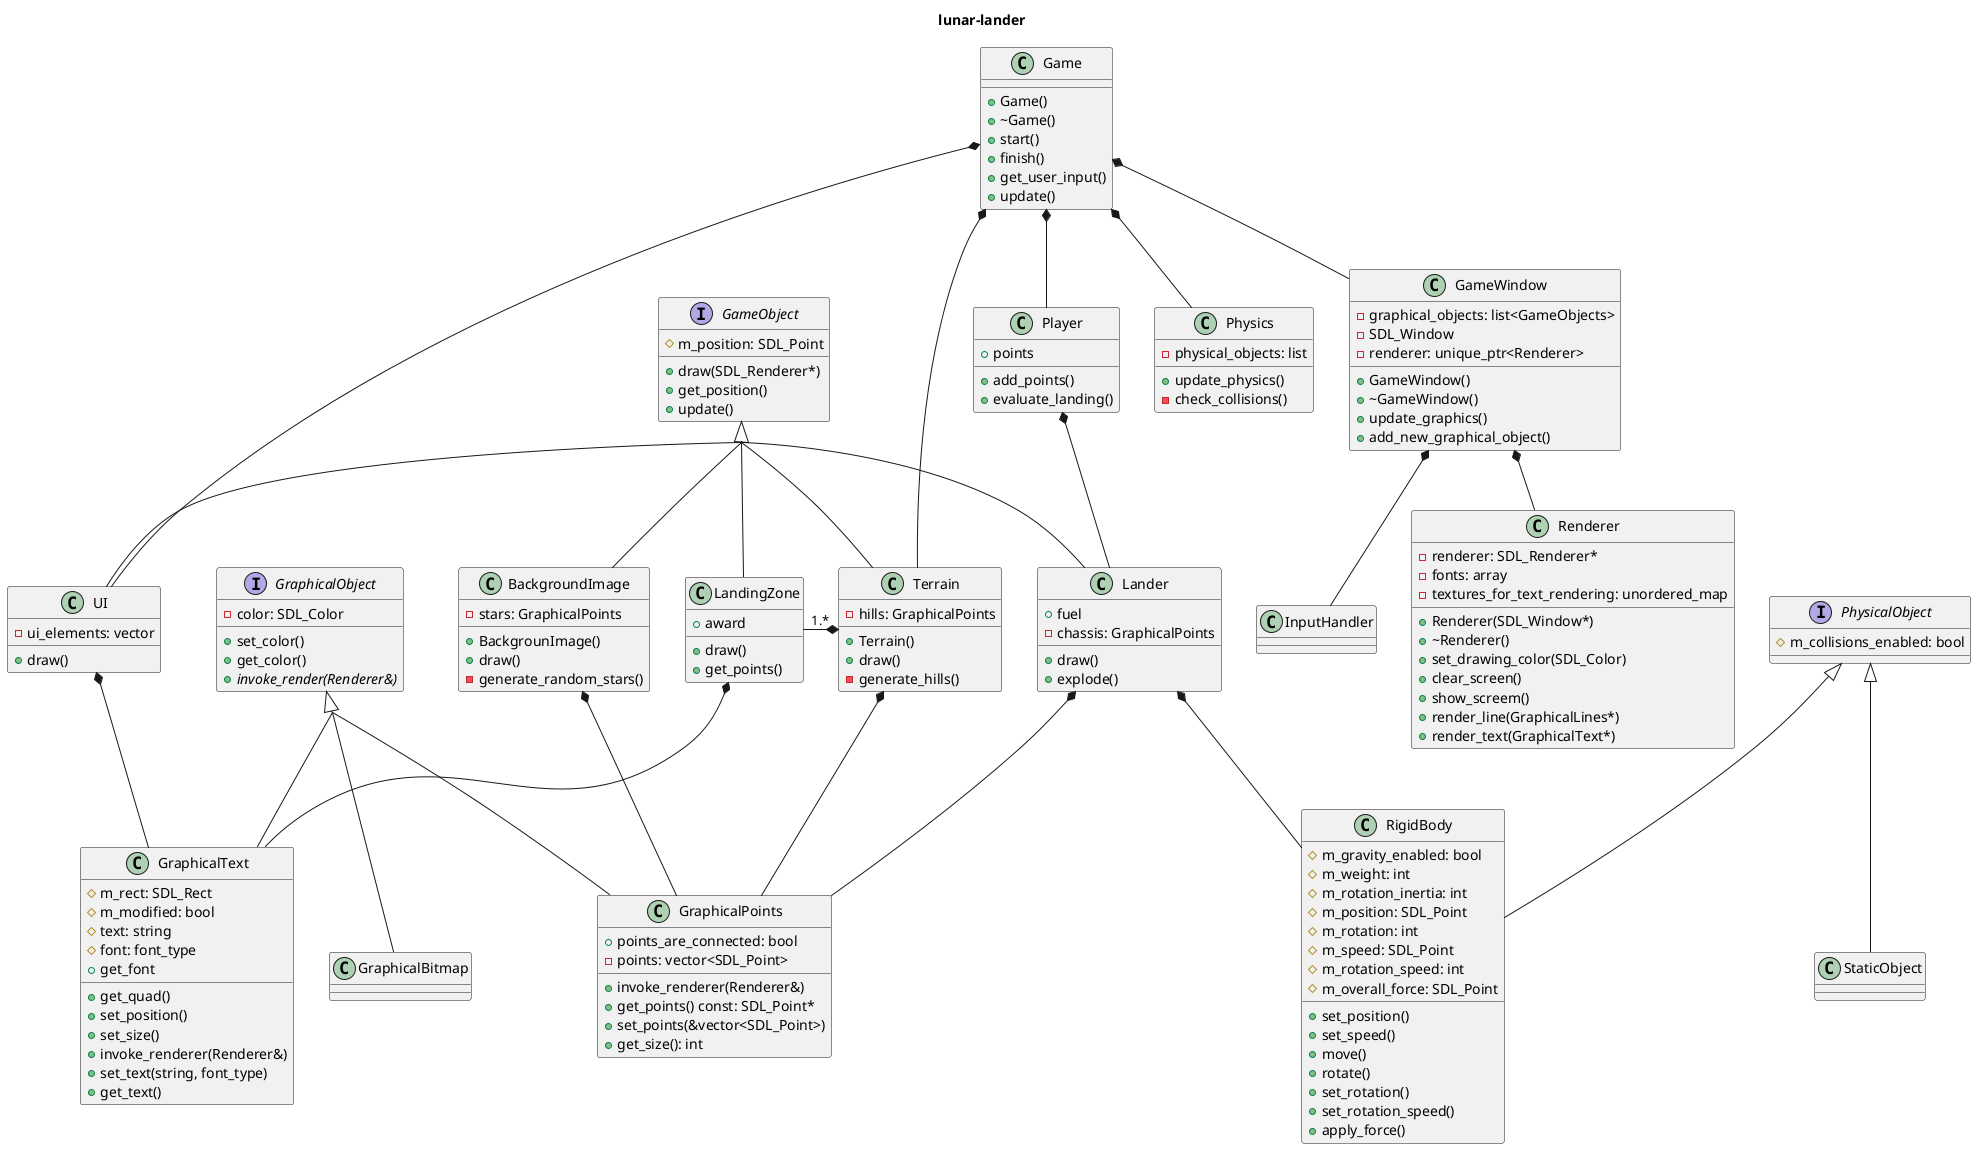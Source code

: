 @startuml lunar-lander
skinparam groupInheritance 3
title lunar-lander

Interface PhysicalObject{
    #m_collisions_enabled: bool
}

class RigidBody{
    #m_gravity_enabled: bool
    #m_weight: int
    #m_rotation_inertia: int
    #m_position: SDL_Point
    #m_rotation: int
    #m_speed: SDL_Point
    #m_rotation_speed: int
    #m_overall_force: SDL_Point
    +set_position()
    +set_speed()
    +move()
    +rotate()
    +set_rotation()
    +set_rotation_speed()
    +apply_force()
}
class StaticObject{

}

interface GraphicalObject{
    -color: SDL_Color
    +set_color()
    +get_color()
    +{abstract} invoke_render(Renderer&)
}

class GraphicalPoints{
    +points_are_connected: bool
    +invoke_renderer(Renderer&)
    +get_points() const: SDL_Point*
    +set_points(&vector<SDL_Point>)
    +get_size(): int
    -points: vector<SDL_Point>

}

class GraphicalText{
    #m_rect: SDL_Rect
    #m_modified: bool
    #text: string
    #font: font_type
    +get_quad()
    +set_position()
    +set_size()
    +invoke_renderer(Renderer&)
    +set_text(string, font_type)
    +get_text()
    +get_font
}

class GraphicalBitmap{

}

interface GameObject{
    #m_position: SDL_Point
    +draw(SDL_Renderer*)
    +get_position()
    +update()
}

class Game{
    +Game()
    +~Game()
    +start()
    +finish()
    +get_user_input()
    +update()
}

class GameWindow{
    +GameWindow()
    +~GameWindow()
    -graphical_objects: list<GameObjects>
    -SDL_Window
    -renderer: unique_ptr<Renderer>
    +update_graphics()
    +add_new_graphical_object()
    
}

class Renderer{
    +Renderer(SDL_Window*)
    +~Renderer()
    +set_drawing_color(SDL_Color)
    +clear_screen()
    +show_screem()
    +render_line(GraphicalLines*)
    +render_text(GraphicalText*)
    -renderer: SDL_Renderer*
    -fonts: array
    -textures_for_text_rendering: unordered_map
}

class InputHandler{

}

class Player{
    +points
    +add_points()
    +evaluate_landing()
}

class Physics{
    -physical_objects: list
    +update_physics()
    -check_collisions()
}

together {
    together {
        class LandingZone{
            +draw()
            +award
            +get_points()
        }

        class Terrain{
            +Terrain()
            +draw()
            -generate_hills()
            -hills: GraphicalPoints
        }
    }

    class BackgroundImage{
        +BackgrounImage()
        +draw()
        -generate_random_stars()
        -stars: GraphicalPoints
    }

    class Lander{
        +draw()
        +fuel
        +explode()
        -chassis: GraphicalPoints
    }
}

class UI{
    +draw()
    -ui_elements: vector
}

Game *-- Physics
Game *-- Player
Game *-- Terrain
Game *-- GameWindow
Game *-- UI
GameWindow *-down- Renderer
GameWindow *-- InputHandler

PhysicalObject <|-- RigidBody
PhysicalObject <|-- StaticObject

GraphicalObject <|.. GraphicalPoints
GraphicalObject <|.. GraphicalText
GraphicalObject <|.. GraphicalBitmap

GameObject <|-- Terrain
GameObject <|-- Lander
GameObject <|-- LandingZone
GameObject <|-- BackgroundImage
GameObject <|-- UI

Lander *-- GraphicalPoints
BackgroundImage *-- GraphicalPoints
Terrain *-- GraphicalPoints
LandingZone *-- GraphicalText
UI *-- GraphicalText

Lander  *-- RigidBody
Player *-- Lander
Terrain *-right- "1.*"LandingZone
